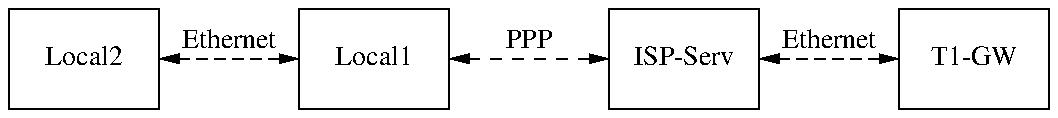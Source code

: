 .\" $FreeBSD: doc/share/images/books/handbook/advanced-networking/net-routing.pic,v 1.2 2007/05/19 20:23:57 therek Exp $
.PS

A:	box "Local2";

B:	line 0.7 <-> "Ethernet" above dashed;

C:	box "Local1";

D:	line 0.8 <-> "PPP" above dashed;

E:	box "ISP-Serv";

F:	line 0.7 <-> "Ethernet" above dashed;

G:	box "T1-GW";

.PE
